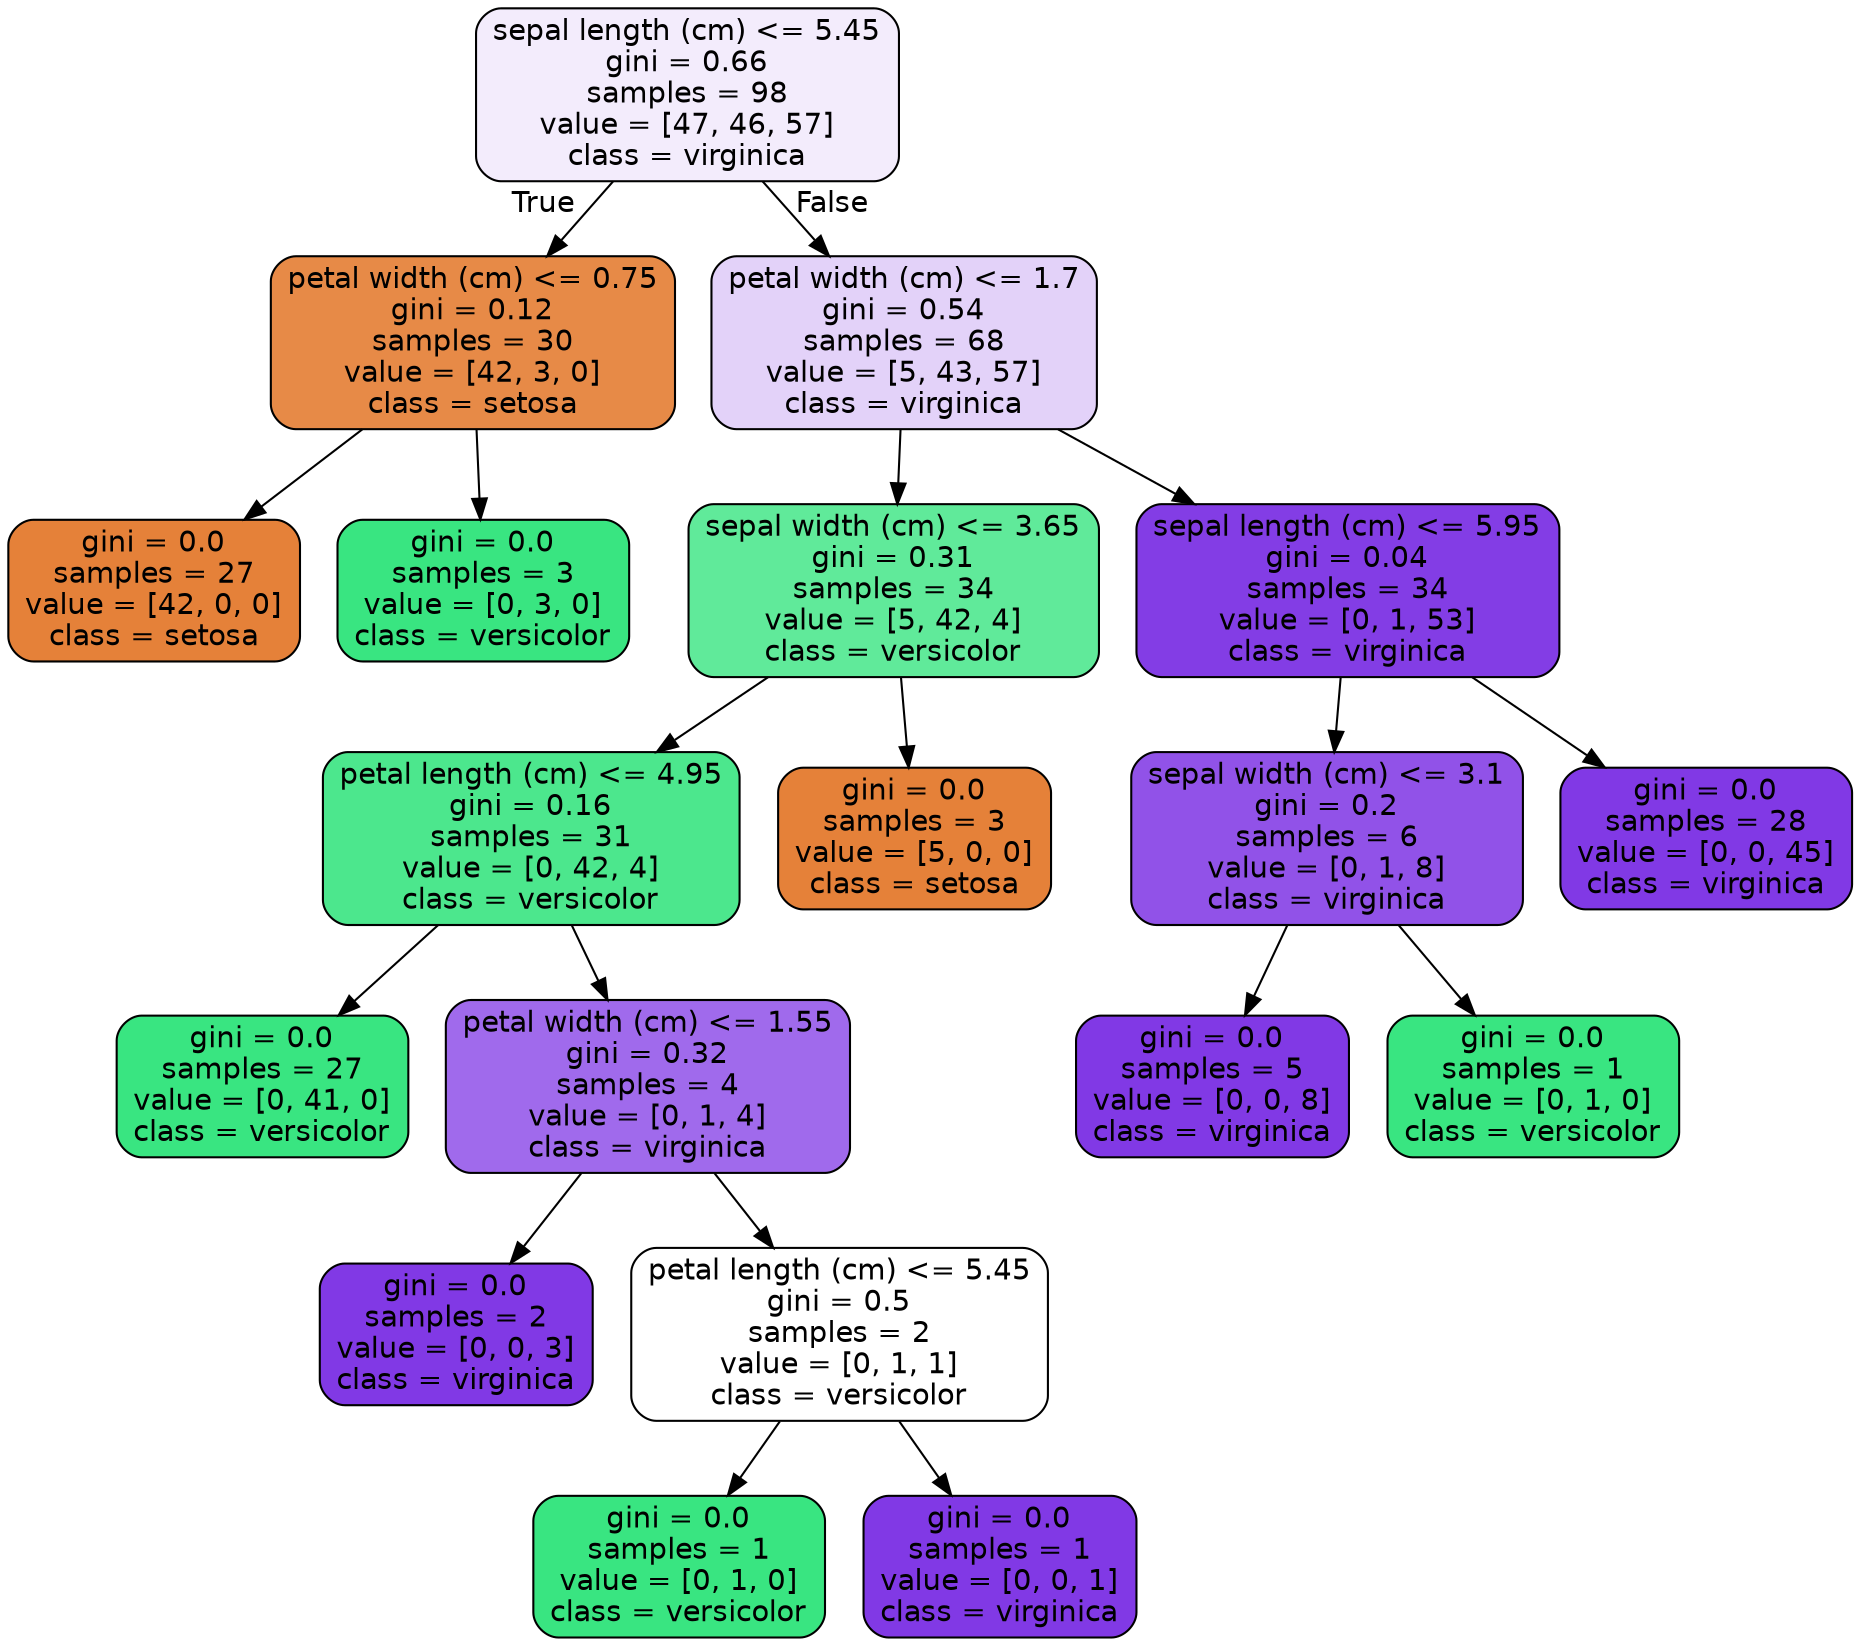 digraph Tree {
node [shape=box, style="filled, rounded", color="black", fontname=helvetica] ;
edge [fontname=helvetica] ;
0 [label="sepal length (cm) <= 5.45\ngini = 0.66\nsamples = 98\nvalue = [47, 46, 57]\nclass = virginica", fillcolor="#f3ecfc"] ;
1 [label="petal width (cm) <= 0.75\ngini = 0.12\nsamples = 30\nvalue = [42, 3, 0]\nclass = setosa", fillcolor="#e78a47"] ;
0 -> 1 [labeldistance=2.5, labelangle=45, headlabel="True"] ;
2 [label="gini = 0.0\nsamples = 27\nvalue = [42, 0, 0]\nclass = setosa", fillcolor="#e58139"] ;
1 -> 2 ;
3 [label="gini = 0.0\nsamples = 3\nvalue = [0, 3, 0]\nclass = versicolor", fillcolor="#39e581"] ;
1 -> 3 ;
4 [label="petal width (cm) <= 1.7\ngini = 0.54\nsamples = 68\nvalue = [5, 43, 57]\nclass = virginica", fillcolor="#e3d2f9"] ;
0 -> 4 [labeldistance=2.5, labelangle=-45, headlabel="False"] ;
5 [label="sepal width (cm) <= 3.65\ngini = 0.31\nsamples = 34\nvalue = [5, 42, 4]\nclass = versicolor", fillcolor="#60ea9a"] ;
4 -> 5 ;
6 [label="petal length (cm) <= 4.95\ngini = 0.16\nsamples = 31\nvalue = [0, 42, 4]\nclass = versicolor", fillcolor="#4ce78d"] ;
5 -> 6 ;
7 [label="gini = 0.0\nsamples = 27\nvalue = [0, 41, 0]\nclass = versicolor", fillcolor="#39e581"] ;
6 -> 7 ;
8 [label="petal width (cm) <= 1.55\ngini = 0.32\nsamples = 4\nvalue = [0, 1, 4]\nclass = virginica", fillcolor="#a06aec"] ;
6 -> 8 ;
9 [label="gini = 0.0\nsamples = 2\nvalue = [0, 0, 3]\nclass = virginica", fillcolor="#8139e5"] ;
8 -> 9 ;
10 [label="petal length (cm) <= 5.45\ngini = 0.5\nsamples = 2\nvalue = [0, 1, 1]\nclass = versicolor", fillcolor="#ffffff"] ;
8 -> 10 ;
11 [label="gini = 0.0\nsamples = 1\nvalue = [0, 1, 0]\nclass = versicolor", fillcolor="#39e581"] ;
10 -> 11 ;
12 [label="gini = 0.0\nsamples = 1\nvalue = [0, 0, 1]\nclass = virginica", fillcolor="#8139e5"] ;
10 -> 12 ;
13 [label="gini = 0.0\nsamples = 3\nvalue = [5, 0, 0]\nclass = setosa", fillcolor="#e58139"] ;
5 -> 13 ;
14 [label="sepal length (cm) <= 5.95\ngini = 0.04\nsamples = 34\nvalue = [0, 1, 53]\nclass = virginica", fillcolor="#833de5"] ;
4 -> 14 ;
15 [label="sepal width (cm) <= 3.1\ngini = 0.2\nsamples = 6\nvalue = [0, 1, 8]\nclass = virginica", fillcolor="#9152e8"] ;
14 -> 15 ;
16 [label="gini = 0.0\nsamples = 5\nvalue = [0, 0, 8]\nclass = virginica", fillcolor="#8139e5"] ;
15 -> 16 ;
17 [label="gini = 0.0\nsamples = 1\nvalue = [0, 1, 0]\nclass = versicolor", fillcolor="#39e581"] ;
15 -> 17 ;
18 [label="gini = 0.0\nsamples = 28\nvalue = [0, 0, 45]\nclass = virginica", fillcolor="#8139e5"] ;
14 -> 18 ;
}